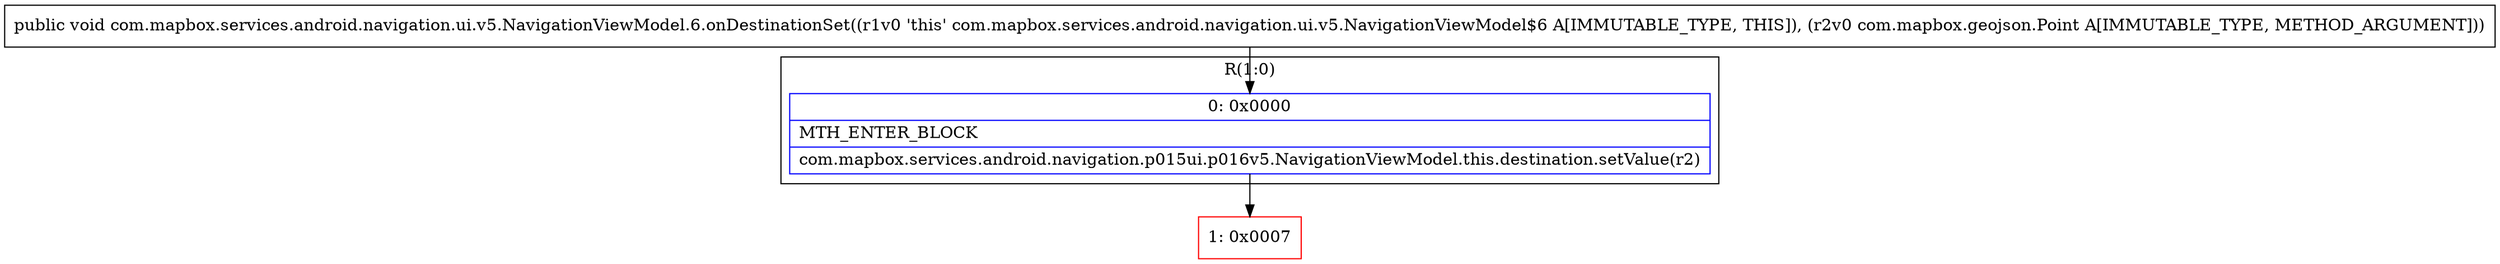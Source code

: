 digraph "CFG forcom.mapbox.services.android.navigation.ui.v5.NavigationViewModel.6.onDestinationSet(Lcom\/mapbox\/geojson\/Point;)V" {
subgraph cluster_Region_1299783131 {
label = "R(1:0)";
node [shape=record,color=blue];
Node_0 [shape=record,label="{0\:\ 0x0000|MTH_ENTER_BLOCK\l|com.mapbox.services.android.navigation.p015ui.p016v5.NavigationViewModel.this.destination.setValue(r2)\l}"];
}
Node_1 [shape=record,color=red,label="{1\:\ 0x0007}"];
MethodNode[shape=record,label="{public void com.mapbox.services.android.navigation.ui.v5.NavigationViewModel.6.onDestinationSet((r1v0 'this' com.mapbox.services.android.navigation.ui.v5.NavigationViewModel$6 A[IMMUTABLE_TYPE, THIS]), (r2v0 com.mapbox.geojson.Point A[IMMUTABLE_TYPE, METHOD_ARGUMENT])) }"];
MethodNode -> Node_0;
Node_0 -> Node_1;
}

